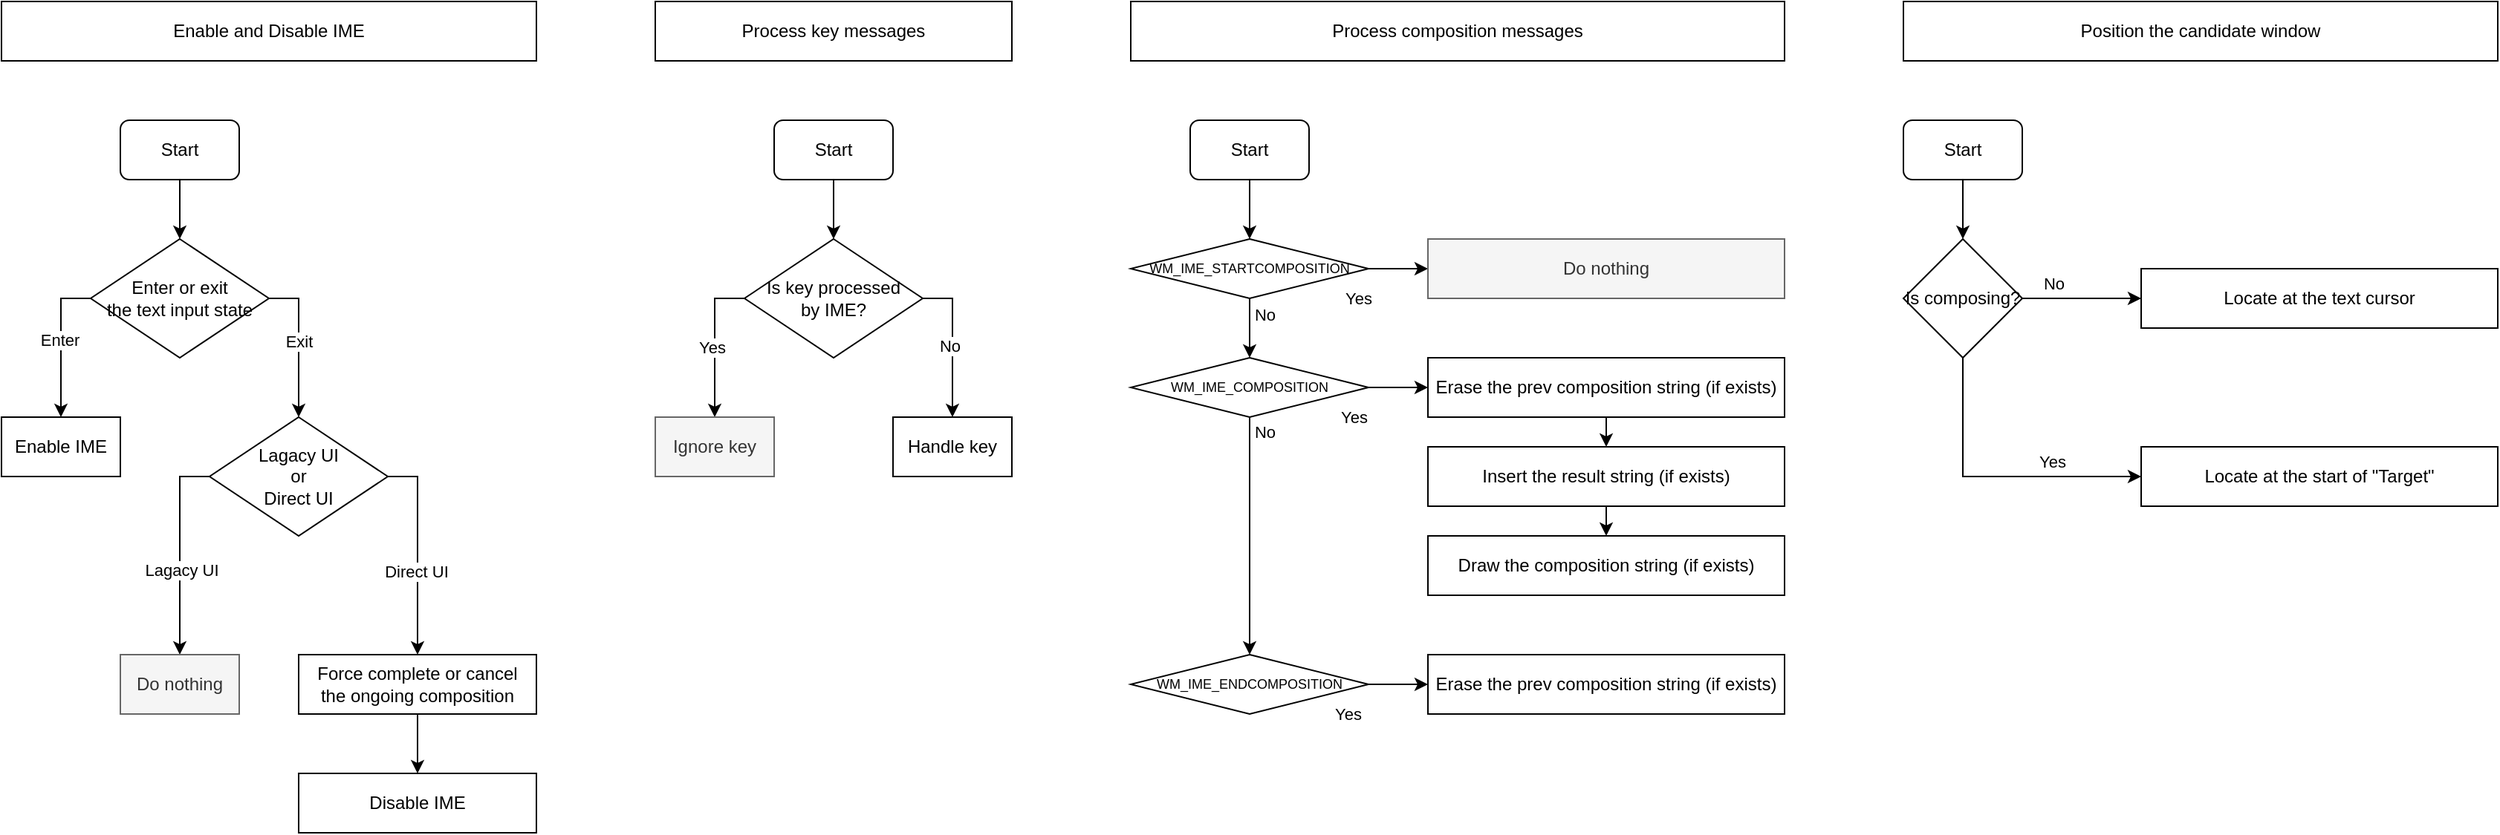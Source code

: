 <mxfile version="25.0.2">
  <diagram name="第 1 页" id="3TVVlOvPD6J_CO8NRHxF">
    <mxGraphModel dx="1050" dy="629" grid="1" gridSize="10" guides="1" tooltips="1" connect="1" arrows="1" fold="1" page="1" pageScale="1" pageWidth="960" pageHeight="1600" math="0" shadow="0">
      <root>
        <mxCell id="0" />
        <mxCell id="1" parent="0" />
        <mxCell id="tY1ZD3I10Eq6oRQI1ivc-1" value="Enable and Disable IME" style="rounded=0;whiteSpace=wrap;html=1;" parent="1" vertex="1">
          <mxGeometry x="40" y="40" width="360" height="40" as="geometry" />
        </mxCell>
        <mxCell id="tY1ZD3I10Eq6oRQI1ivc-47" style="edgeStyle=orthogonalEdgeStyle;rounded=0;orthogonalLoop=1;jettySize=auto;html=1;exitX=0.5;exitY=1;exitDx=0;exitDy=0;entryX=0.5;entryY=0;entryDx=0;entryDy=0;" parent="1" source="tY1ZD3I10Eq6oRQI1ivc-2" target="tY1ZD3I10Eq6oRQI1ivc-3" edge="1">
          <mxGeometry relative="1" as="geometry" />
        </mxCell>
        <mxCell id="tY1ZD3I10Eq6oRQI1ivc-2" value="Start" style="rounded=1;whiteSpace=wrap;html=1;" parent="1" vertex="1">
          <mxGeometry x="120" y="120" width="80" height="40" as="geometry" />
        </mxCell>
        <mxCell id="tY1ZD3I10Eq6oRQI1ivc-34" style="edgeStyle=orthogonalEdgeStyle;rounded=0;orthogonalLoop=1;jettySize=auto;html=1;exitX=0;exitY=0.5;exitDx=0;exitDy=0;entryX=0.5;entryY=0;entryDx=0;entryDy=0;" parent="1" source="tY1ZD3I10Eq6oRQI1ivc-3" edge="1">
          <mxGeometry relative="1" as="geometry">
            <mxPoint x="80" y="320" as="targetPoint" />
          </mxGeometry>
        </mxCell>
        <mxCell id="tY1ZD3I10Eq6oRQI1ivc-35" value="Enter" style="edgeLabel;html=1;align=center;verticalAlign=middle;resizable=0;points=[];" parent="tY1ZD3I10Eq6oRQI1ivc-34" vertex="1" connectable="0">
          <mxGeometry x="-0.052" y="-1" relative="1" as="geometry">
            <mxPoint as="offset" />
          </mxGeometry>
        </mxCell>
        <mxCell id="tY1ZD3I10Eq6oRQI1ivc-36" style="edgeStyle=orthogonalEdgeStyle;rounded=0;orthogonalLoop=1;jettySize=auto;html=1;exitX=1;exitY=0.5;exitDx=0;exitDy=0;entryX=0.5;entryY=0;entryDx=0;entryDy=0;" parent="1" source="tY1ZD3I10Eq6oRQI1ivc-3" target="tY1ZD3I10Eq6oRQI1ivc-7" edge="1">
          <mxGeometry relative="1" as="geometry" />
        </mxCell>
        <mxCell id="tY1ZD3I10Eq6oRQI1ivc-37" value="Exit" style="edgeLabel;html=1;align=center;verticalAlign=middle;resizable=0;points=[];" parent="tY1ZD3I10Eq6oRQI1ivc-36" vertex="1" connectable="0">
          <mxGeometry x="-0.023" relative="1" as="geometry">
            <mxPoint as="offset" />
          </mxGeometry>
        </mxCell>
        <mxCell id="tY1ZD3I10Eq6oRQI1ivc-3" value="Enter or exit&lt;div&gt;the text input state&lt;br&gt;&lt;/div&gt;" style="rhombus;whiteSpace=wrap;html=1;" parent="1" vertex="1">
          <mxGeometry x="100" y="200" width="120" height="80" as="geometry" />
        </mxCell>
        <mxCell id="tY1ZD3I10Eq6oRQI1ivc-6" value="Process key messages" style="rounded=0;whiteSpace=wrap;html=1;" parent="1" vertex="1">
          <mxGeometry x="480" y="40" width="240" height="40" as="geometry" />
        </mxCell>
        <mxCell id="tY1ZD3I10Eq6oRQI1ivc-38" style="edgeStyle=orthogonalEdgeStyle;rounded=0;orthogonalLoop=1;jettySize=auto;html=1;exitX=0;exitY=0.5;exitDx=0;exitDy=0;entryX=0.5;entryY=0;entryDx=0;entryDy=0;" parent="1" source="tY1ZD3I10Eq6oRQI1ivc-7" target="tY1ZD3I10Eq6oRQI1ivc-39" edge="1">
          <mxGeometry relative="1" as="geometry">
            <mxPoint x="155" y="469.52" as="targetPoint" />
          </mxGeometry>
        </mxCell>
        <mxCell id="tY1ZD3I10Eq6oRQI1ivc-45" value="Lagacy UI" style="edgeLabel;html=1;align=center;verticalAlign=middle;resizable=0;points=[];" parent="tY1ZD3I10Eq6oRQI1ivc-38" vertex="1" connectable="0">
          <mxGeometry x="0.179" y="1" relative="1" as="geometry">
            <mxPoint as="offset" />
          </mxGeometry>
        </mxCell>
        <mxCell id="tY1ZD3I10Eq6oRQI1ivc-41" style="edgeStyle=orthogonalEdgeStyle;rounded=0;orthogonalLoop=1;jettySize=auto;html=1;exitX=1;exitY=0.5;exitDx=0;exitDy=0;entryX=0.5;entryY=0;entryDx=0;entryDy=0;" parent="1" source="tY1ZD3I10Eq6oRQI1ivc-7" target="tY1ZD3I10Eq6oRQI1ivc-42" edge="1">
          <mxGeometry relative="1" as="geometry">
            <mxPoint x="320" y="480" as="targetPoint" />
          </mxGeometry>
        </mxCell>
        <mxCell id="tY1ZD3I10Eq6oRQI1ivc-46" value="Direct UI" style="edgeLabel;html=1;align=center;verticalAlign=middle;resizable=0;points=[];" parent="tY1ZD3I10Eq6oRQI1ivc-41" vertex="1" connectable="0">
          <mxGeometry x="0.197" y="-1" relative="1" as="geometry">
            <mxPoint as="offset" />
          </mxGeometry>
        </mxCell>
        <mxCell id="tY1ZD3I10Eq6oRQI1ivc-7" value="Lagacy UI&lt;div&gt;or&lt;/div&gt;&lt;div&gt;Direct UI&lt;/div&gt;" style="rhombus;whiteSpace=wrap;html=1;" parent="1" vertex="1">
          <mxGeometry x="180" y="320" width="120" height="80" as="geometry" />
        </mxCell>
        <mxCell id="tY1ZD3I10Eq6oRQI1ivc-48" style="edgeStyle=orthogonalEdgeStyle;rounded=0;orthogonalLoop=1;jettySize=auto;html=1;exitX=0.5;exitY=1;exitDx=0;exitDy=0;entryX=0.5;entryY=0;entryDx=0;entryDy=0;" parent="1" source="tY1ZD3I10Eq6oRQI1ivc-9" target="tY1ZD3I10Eq6oRQI1ivc-10" edge="1">
          <mxGeometry relative="1" as="geometry" />
        </mxCell>
        <mxCell id="tY1ZD3I10Eq6oRQI1ivc-9" value="Start" style="rounded=1;whiteSpace=wrap;html=1;" parent="1" vertex="1">
          <mxGeometry x="560" y="120" width="80" height="40" as="geometry" />
        </mxCell>
        <mxCell id="tY1ZD3I10Eq6oRQI1ivc-51" style="edgeStyle=orthogonalEdgeStyle;rounded=0;orthogonalLoop=1;jettySize=auto;html=1;exitX=0;exitY=0.5;exitDx=0;exitDy=0;entryX=0.5;entryY=0;entryDx=0;entryDy=0;" parent="1" source="tY1ZD3I10Eq6oRQI1ivc-10" target="tY1ZD3I10Eq6oRQI1ivc-49" edge="1">
          <mxGeometry relative="1" as="geometry" />
        </mxCell>
        <mxCell id="tY1ZD3I10Eq6oRQI1ivc-52" value="Yes" style="edgeLabel;html=1;align=center;verticalAlign=middle;resizable=0;points=[];" parent="tY1ZD3I10Eq6oRQI1ivc-51" vertex="1" connectable="0">
          <mxGeometry x="0.056" y="-2" relative="1" as="geometry">
            <mxPoint as="offset" />
          </mxGeometry>
        </mxCell>
        <mxCell id="tY1ZD3I10Eq6oRQI1ivc-53" style="edgeStyle=orthogonalEdgeStyle;rounded=0;orthogonalLoop=1;jettySize=auto;html=1;exitX=1;exitY=0.5;exitDx=0;exitDy=0;entryX=0.5;entryY=0;entryDx=0;entryDy=0;" parent="1" source="tY1ZD3I10Eq6oRQI1ivc-10" target="tY1ZD3I10Eq6oRQI1ivc-50" edge="1">
          <mxGeometry relative="1" as="geometry" />
        </mxCell>
        <mxCell id="tY1ZD3I10Eq6oRQI1ivc-54" value="No" style="edgeLabel;html=1;align=center;verticalAlign=middle;resizable=0;points=[];" parent="tY1ZD3I10Eq6oRQI1ivc-53" vertex="1" connectable="0">
          <mxGeometry x="0.032" y="-2" relative="1" as="geometry">
            <mxPoint as="offset" />
          </mxGeometry>
        </mxCell>
        <mxCell id="tY1ZD3I10Eq6oRQI1ivc-10" value="Is key processed&lt;div&gt;by IME?&lt;/div&gt;" style="rhombus;whiteSpace=wrap;html=1;" parent="1" vertex="1">
          <mxGeometry x="540" y="200" width="120" height="80" as="geometry" />
        </mxCell>
        <mxCell id="tY1ZD3I10Eq6oRQI1ivc-55" style="edgeStyle=orthogonalEdgeStyle;rounded=0;orthogonalLoop=1;jettySize=auto;html=1;exitX=0.5;exitY=1;exitDx=0;exitDy=0;entryX=0.5;entryY=0;entryDx=0;entryDy=0;" parent="1" source="tY1ZD3I10Eq6oRQI1ivc-13" target="tY1ZD3I10Eq6oRQI1ivc-14" edge="1">
          <mxGeometry relative="1" as="geometry" />
        </mxCell>
        <mxCell id="tY1ZD3I10Eq6oRQI1ivc-13" value="Start" style="rounded=1;whiteSpace=wrap;html=1;" parent="1" vertex="1">
          <mxGeometry x="840" y="120" width="80" height="40" as="geometry" />
        </mxCell>
        <mxCell id="tY1ZD3I10Eq6oRQI1ivc-57" style="edgeStyle=orthogonalEdgeStyle;rounded=0;orthogonalLoop=1;jettySize=auto;html=1;exitX=1;exitY=0.5;exitDx=0;exitDy=0;entryX=0;entryY=0.5;entryDx=0;entryDy=0;" parent="1" source="tY1ZD3I10Eq6oRQI1ivc-14" target="tY1ZD3I10Eq6oRQI1ivc-56" edge="1">
          <mxGeometry relative="1" as="geometry">
            <mxPoint x="940.0" y="239.86" as="sourcePoint" />
            <mxPoint x="1000" y="239.86" as="targetPoint" />
            <Array as="points">
              <mxPoint x="970" y="220" />
              <mxPoint x="970" y="220" />
            </Array>
          </mxGeometry>
        </mxCell>
        <mxCell id="tY1ZD3I10Eq6oRQI1ivc-61" value="Yes" style="edgeLabel;html=1;align=center;verticalAlign=middle;resizable=0;points=[];" parent="tY1ZD3I10Eq6oRQI1ivc-57" vertex="1" connectable="0">
          <mxGeometry x="-0.267" y="2" relative="1" as="geometry">
            <mxPoint x="-22" y="22" as="offset" />
          </mxGeometry>
        </mxCell>
        <mxCell id="tY1ZD3I10Eq6oRQI1ivc-59" style="edgeStyle=orthogonalEdgeStyle;rounded=0;orthogonalLoop=1;jettySize=auto;html=1;exitX=0.5;exitY=1;exitDx=0;exitDy=0;entryX=0.5;entryY=0;entryDx=0;entryDy=0;" parent="1" source="tY1ZD3I10Eq6oRQI1ivc-14" target="tY1ZD3I10Eq6oRQI1ivc-58" edge="1">
          <mxGeometry relative="1" as="geometry" />
        </mxCell>
        <mxCell id="tY1ZD3I10Eq6oRQI1ivc-60" value="No" style="edgeLabel;html=1;align=center;verticalAlign=middle;resizable=0;points=[];" parent="tY1ZD3I10Eq6oRQI1ivc-59" vertex="1" connectable="0">
          <mxGeometry x="-0.28" y="2" relative="1" as="geometry">
            <mxPoint x="8" y="-4" as="offset" />
          </mxGeometry>
        </mxCell>
        <mxCell id="tY1ZD3I10Eq6oRQI1ivc-14" value="WM_IME_STARTCOMPOSITION" style="rhombus;whiteSpace=wrap;html=1;fontSize=9;" parent="1" vertex="1">
          <mxGeometry x="800" y="200" width="160" height="40" as="geometry" />
        </mxCell>
        <mxCell id="tY1ZD3I10Eq6oRQI1ivc-20" value="Position the candidate window" style="rounded=0;whiteSpace=wrap;html=1;" parent="1" vertex="1">
          <mxGeometry x="1320" y="40" width="400" height="40" as="geometry" />
        </mxCell>
        <mxCell id="tY1ZD3I10Eq6oRQI1ivc-93" style="edgeStyle=orthogonalEdgeStyle;rounded=0;orthogonalLoop=1;jettySize=auto;html=1;exitX=0.5;exitY=1;exitDx=0;exitDy=0;entryX=0.5;entryY=0;entryDx=0;entryDy=0;" parent="1" source="tY1ZD3I10Eq6oRQI1ivc-21" target="tY1ZD3I10Eq6oRQI1ivc-22" edge="1">
          <mxGeometry relative="1" as="geometry" />
        </mxCell>
        <mxCell id="tY1ZD3I10Eq6oRQI1ivc-21" value="Start" style="rounded=1;whiteSpace=wrap;html=1;" parent="1" vertex="1">
          <mxGeometry x="1320" y="120" width="80" height="40" as="geometry" />
        </mxCell>
        <mxCell id="tY1ZD3I10Eq6oRQI1ivc-78" style="edgeStyle=orthogonalEdgeStyle;rounded=0;orthogonalLoop=1;jettySize=auto;html=1;exitX=1;exitY=0.5;exitDx=0;exitDy=0;entryX=0;entryY=0.5;entryDx=0;entryDy=0;" parent="1" source="tY1ZD3I10Eq6oRQI1ivc-22" target="tY1ZD3I10Eq6oRQI1ivc-77" edge="1">
          <mxGeometry relative="1" as="geometry" />
        </mxCell>
        <mxCell id="tY1ZD3I10Eq6oRQI1ivc-79" value="No" style="edgeLabel;html=1;align=center;verticalAlign=middle;resizable=0;points=[];" parent="tY1ZD3I10Eq6oRQI1ivc-78" vertex="1" connectable="0">
          <mxGeometry x="-0.689" y="1" relative="1" as="geometry">
            <mxPoint x="8" y="-9" as="offset" />
          </mxGeometry>
        </mxCell>
        <mxCell id="tY1ZD3I10Eq6oRQI1ivc-22" value="Is composing?" style="rhombus;whiteSpace=wrap;html=1;" parent="1" vertex="1">
          <mxGeometry x="1320" y="200" width="80" height="80" as="geometry" />
        </mxCell>
        <mxCell id="tY1ZD3I10Eq6oRQI1ivc-82" style="edgeStyle=orthogonalEdgeStyle;rounded=0;orthogonalLoop=1;jettySize=auto;html=1;exitX=0.5;exitY=1;exitDx=0;exitDy=0;entryX=0;entryY=0.5;entryDx=0;entryDy=0;" parent="1" source="tY1ZD3I10Eq6oRQI1ivc-22" target="tY1ZD3I10Eq6oRQI1ivc-81" edge="1">
          <mxGeometry relative="1" as="geometry">
            <mxPoint x="1400" y="360" as="sourcePoint" />
          </mxGeometry>
        </mxCell>
        <mxCell id="tY1ZD3I10Eq6oRQI1ivc-83" value="Yes" style="edgeLabel;html=1;align=center;verticalAlign=middle;resizable=0;points=[];" parent="tY1ZD3I10Eq6oRQI1ivc-82" vertex="1" connectable="0">
          <mxGeometry x="-0.405" y="3" relative="1" as="geometry">
            <mxPoint x="57" y="10" as="offset" />
          </mxGeometry>
        </mxCell>
        <mxCell id="tY1ZD3I10Eq6oRQI1ivc-39" value="Do nothing" style="rounded=0;whiteSpace=wrap;html=1;fillColor=#f5f5f5;fontColor=#333333;strokeColor=#666666;" parent="1" vertex="1">
          <mxGeometry x="120" y="480" width="80" height="40" as="geometry" />
        </mxCell>
        <mxCell id="tY1ZD3I10Eq6oRQI1ivc-40" value="Enable IME" style="rounded=0;whiteSpace=wrap;html=1;" parent="1" vertex="1">
          <mxGeometry x="40" y="320" width="80" height="40" as="geometry" />
        </mxCell>
        <mxCell id="tY1ZD3I10Eq6oRQI1ivc-44" style="edgeStyle=orthogonalEdgeStyle;rounded=0;orthogonalLoop=1;jettySize=auto;html=1;exitX=0.5;exitY=1;exitDx=0;exitDy=0;entryX=0.5;entryY=0;entryDx=0;entryDy=0;" parent="1" source="tY1ZD3I10Eq6oRQI1ivc-42" target="tY1ZD3I10Eq6oRQI1ivc-43" edge="1">
          <mxGeometry relative="1" as="geometry" />
        </mxCell>
        <mxCell id="tY1ZD3I10Eq6oRQI1ivc-42" value="Force complete or&amp;nbsp;cancel&lt;div&gt;the ongoing composition&lt;br&gt;&lt;/div&gt;" style="rounded=0;whiteSpace=wrap;html=1;" parent="1" vertex="1">
          <mxGeometry x="240" y="480" width="160" height="40" as="geometry" />
        </mxCell>
        <mxCell id="tY1ZD3I10Eq6oRQI1ivc-43" value="Disable IME" style="rounded=0;whiteSpace=wrap;html=1;" parent="1" vertex="1">
          <mxGeometry x="240" y="560" width="160" height="40" as="geometry" />
        </mxCell>
        <mxCell id="tY1ZD3I10Eq6oRQI1ivc-49" value="Ignore key" style="rounded=0;whiteSpace=wrap;html=1;fillColor=#f5f5f5;fontColor=#333333;strokeColor=#666666;" parent="1" vertex="1">
          <mxGeometry x="480" y="320" width="80" height="40" as="geometry" />
        </mxCell>
        <mxCell id="tY1ZD3I10Eq6oRQI1ivc-50" value="Handle key" style="rounded=0;whiteSpace=wrap;html=1;" parent="1" vertex="1">
          <mxGeometry x="640" y="320" width="80" height="40" as="geometry" />
        </mxCell>
        <mxCell id="tY1ZD3I10Eq6oRQI1ivc-56" value="Do nothing" style="rounded=0;whiteSpace=wrap;html=1;fillColor=#f5f5f5;fontColor=#333333;strokeColor=#666666;" parent="1" vertex="1">
          <mxGeometry x="1000" y="200" width="240" height="40" as="geometry" />
        </mxCell>
        <mxCell id="tY1ZD3I10Eq6oRQI1ivc-68" style="edgeStyle=orthogonalEdgeStyle;rounded=0;orthogonalLoop=1;jettySize=auto;html=1;exitX=0.5;exitY=1;exitDx=0;exitDy=0;entryX=0.5;entryY=0;entryDx=0;entryDy=0;" parent="1" source="tY1ZD3I10Eq6oRQI1ivc-58" target="tY1ZD3I10Eq6oRQI1ivc-67" edge="1">
          <mxGeometry relative="1" as="geometry" />
        </mxCell>
        <mxCell id="tY1ZD3I10Eq6oRQI1ivc-75" value="No" style="edgeLabel;html=1;align=center;verticalAlign=middle;resizable=0;points=[];" parent="tY1ZD3I10Eq6oRQI1ivc-68" vertex="1" connectable="0">
          <mxGeometry x="-0.72" y="1" relative="1" as="geometry">
            <mxPoint x="9" y="-13" as="offset" />
          </mxGeometry>
        </mxCell>
        <mxCell id="tY1ZD3I10Eq6oRQI1ivc-70" style="edgeStyle=orthogonalEdgeStyle;rounded=0;orthogonalLoop=1;jettySize=auto;html=1;exitX=1;exitY=0.5;exitDx=0;exitDy=0;entryX=0;entryY=0.5;entryDx=0;entryDy=0;" parent="1" source="tY1ZD3I10Eq6oRQI1ivc-58" target="tY1ZD3I10Eq6oRQI1ivc-63" edge="1">
          <mxGeometry relative="1" as="geometry" />
        </mxCell>
        <mxCell id="tY1ZD3I10Eq6oRQI1ivc-74" value="Yes" style="edgeLabel;html=1;align=center;verticalAlign=middle;resizable=0;points=[];" parent="tY1ZD3I10Eq6oRQI1ivc-70" vertex="1" connectable="0">
          <mxGeometry x="0.03" y="1" relative="1" as="geometry">
            <mxPoint x="-31" y="21" as="offset" />
          </mxGeometry>
        </mxCell>
        <mxCell id="tY1ZD3I10Eq6oRQI1ivc-58" value="WM_IME_COMPOSITION" style="rhombus;whiteSpace=wrap;html=1;fontSize=9;" parent="1" vertex="1">
          <mxGeometry x="800" y="280" width="160" height="40" as="geometry" />
        </mxCell>
        <mxCell id="tY1ZD3I10Eq6oRQI1ivc-71" style="edgeStyle=orthogonalEdgeStyle;rounded=0;orthogonalLoop=1;jettySize=auto;html=1;exitX=0.5;exitY=1;exitDx=0;exitDy=0;entryX=0.5;entryY=0;entryDx=0;entryDy=0;" parent="1" source="tY1ZD3I10Eq6oRQI1ivc-63" target="tY1ZD3I10Eq6oRQI1ivc-64" edge="1">
          <mxGeometry relative="1" as="geometry" />
        </mxCell>
        <mxCell id="tY1ZD3I10Eq6oRQI1ivc-63" value="Erase the prev composition string (if exists)" style="rounded=0;whiteSpace=wrap;html=1;" parent="1" vertex="1">
          <mxGeometry x="1000" y="280" width="240" height="40" as="geometry" />
        </mxCell>
        <mxCell id="tY1ZD3I10Eq6oRQI1ivc-72" style="edgeStyle=orthogonalEdgeStyle;rounded=0;orthogonalLoop=1;jettySize=auto;html=1;exitX=0.5;exitY=1;exitDx=0;exitDy=0;entryX=0.5;entryY=0;entryDx=0;entryDy=0;" parent="1" source="tY1ZD3I10Eq6oRQI1ivc-64" target="tY1ZD3I10Eq6oRQI1ivc-65" edge="1">
          <mxGeometry relative="1" as="geometry" />
        </mxCell>
        <mxCell id="tY1ZD3I10Eq6oRQI1ivc-64" value="Insert the result string (if exists)" style="rounded=0;whiteSpace=wrap;html=1;" parent="1" vertex="1">
          <mxGeometry x="1000" y="340" width="240" height="40" as="geometry" />
        </mxCell>
        <mxCell id="tY1ZD3I10Eq6oRQI1ivc-65" value="Draw the composition string (if exists)" style="rounded=0;whiteSpace=wrap;html=1;" parent="1" vertex="1">
          <mxGeometry x="1000" y="400" width="240" height="40" as="geometry" />
        </mxCell>
        <mxCell id="tY1ZD3I10Eq6oRQI1ivc-66" value="Erase the prev composition string (if exists)" style="rounded=0;whiteSpace=wrap;html=1;" parent="1" vertex="1">
          <mxGeometry x="1000" y="480" width="240" height="40" as="geometry" />
        </mxCell>
        <mxCell id="tY1ZD3I10Eq6oRQI1ivc-69" style="edgeStyle=orthogonalEdgeStyle;rounded=0;orthogonalLoop=1;jettySize=auto;html=1;exitX=1;exitY=0.5;exitDx=0;exitDy=0;entryX=0;entryY=0.5;entryDx=0;entryDy=0;" parent="1" source="tY1ZD3I10Eq6oRQI1ivc-67" target="tY1ZD3I10Eq6oRQI1ivc-66" edge="1">
          <mxGeometry relative="1" as="geometry" />
        </mxCell>
        <mxCell id="tY1ZD3I10Eq6oRQI1ivc-73" value="Yes" style="edgeLabel;html=1;align=center;verticalAlign=middle;resizable=0;points=[];" parent="tY1ZD3I10Eq6oRQI1ivc-69" vertex="1" connectable="0">
          <mxGeometry x="0.352" relative="1" as="geometry">
            <mxPoint x="-41" y="20" as="offset" />
          </mxGeometry>
        </mxCell>
        <mxCell id="tY1ZD3I10Eq6oRQI1ivc-67" value="WM_IME_ENDCOMPOSITION" style="rhombus;whiteSpace=wrap;html=1;fontSize=9;" parent="1" vertex="1">
          <mxGeometry x="800" y="480" width="160" height="40" as="geometry" />
        </mxCell>
        <mxCell id="tY1ZD3I10Eq6oRQI1ivc-77" value="Locate at the text cursor" style="rounded=0;whiteSpace=wrap;html=1;" parent="1" vertex="1">
          <mxGeometry x="1480" y="220" width="240" height="40" as="geometry" />
        </mxCell>
        <mxCell id="tY1ZD3I10Eq6oRQI1ivc-81" value="Locate at the start of &quot;Target&quot;" style="rounded=0;whiteSpace=wrap;html=1;" parent="1" vertex="1">
          <mxGeometry x="1480" y="340" width="240" height="40" as="geometry" />
        </mxCell>
        <mxCell id="PkWwYERlHGdCSpYR_EJm-1" value="Process composition messages" style="rounded=0;whiteSpace=wrap;html=1;" parent="1" vertex="1">
          <mxGeometry x="800" y="40" width="440" height="40" as="geometry" />
        </mxCell>
      </root>
    </mxGraphModel>
  </diagram>
</mxfile>
